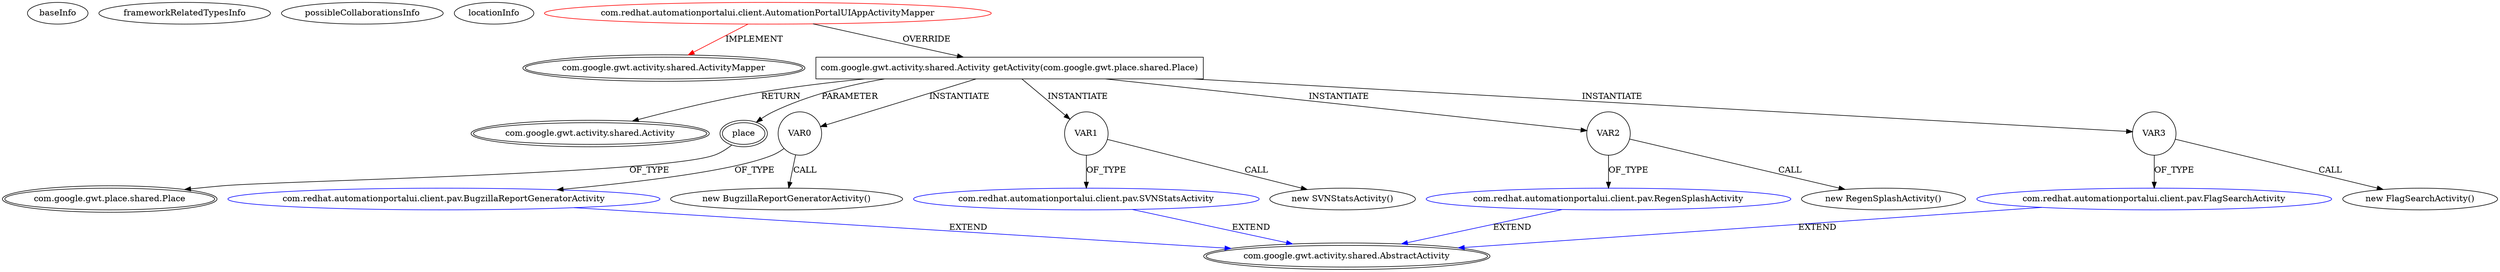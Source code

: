 digraph {
baseInfo[graphId=3711,category="extension_graph",isAnonymous=false,possibleRelation=true]
frameworkRelatedTypesInfo[0="com.google.gwt.activity.shared.ActivityMapper"]
possibleCollaborationsInfo[0="3711~OVERRIDING_METHOD_DECLARATION-INSTANTIATION-~com.google.gwt.activity.shared.ActivityMapper ~com.google.gwt.activity.shared.AbstractActivity ~false~false"]
locationInfo[projectName="mcasperson-Automation-Portal-UI",filePath="/mcasperson-Automation-Portal-UI/Automation-Portal-UI-master/src/com/redhat/automationportalui/client/AutomationPortalUIAppActivityMapper.java",contextSignature="AutomationPortalUIAppActivityMapper",graphId="3711"]
0[label="com.redhat.automationportalui.client.AutomationPortalUIAppActivityMapper",vertexType="ROOT_CLIENT_CLASS_DECLARATION",isFrameworkType=false,color=red]
1[label="com.google.gwt.activity.shared.ActivityMapper",vertexType="FRAMEWORK_INTERFACE_TYPE",isFrameworkType=true,peripheries=2]
2[label="com.google.gwt.activity.shared.Activity getActivity(com.google.gwt.place.shared.Place)",vertexType="OVERRIDING_METHOD_DECLARATION",isFrameworkType=false,shape=box]
3[label="com.google.gwt.activity.shared.Activity",vertexType="FRAMEWORK_INTERFACE_TYPE",isFrameworkType=true,peripheries=2]
4[label="place",vertexType="PARAMETER_DECLARATION",isFrameworkType=true,peripheries=2]
5[label="com.google.gwt.place.shared.Place",vertexType="FRAMEWORK_CLASS_TYPE",isFrameworkType=true,peripheries=2]
7[label="VAR0",vertexType="VARIABLE_EXPRESION",isFrameworkType=false,shape=circle]
8[label="com.redhat.automationportalui.client.pav.BugzillaReportGeneratorActivity",vertexType="REFERENCE_CLIENT_CLASS_DECLARATION",isFrameworkType=false,color=blue]
9[label="com.google.gwt.activity.shared.AbstractActivity",vertexType="FRAMEWORK_CLASS_TYPE",isFrameworkType=true,peripheries=2]
6[label="new BugzillaReportGeneratorActivity()",vertexType="CONSTRUCTOR_CALL",isFrameworkType=false]
11[label="VAR1",vertexType="VARIABLE_EXPRESION",isFrameworkType=false,shape=circle]
12[label="com.redhat.automationportalui.client.pav.SVNStatsActivity",vertexType="REFERENCE_CLIENT_CLASS_DECLARATION",isFrameworkType=false,color=blue]
10[label="new SVNStatsActivity()",vertexType="CONSTRUCTOR_CALL",isFrameworkType=false]
15[label="VAR2",vertexType="VARIABLE_EXPRESION",isFrameworkType=false,shape=circle]
16[label="com.redhat.automationportalui.client.pav.RegenSplashActivity",vertexType="REFERENCE_CLIENT_CLASS_DECLARATION",isFrameworkType=false,color=blue]
14[label="new RegenSplashActivity()",vertexType="CONSTRUCTOR_CALL",isFrameworkType=false]
19[label="VAR3",vertexType="VARIABLE_EXPRESION",isFrameworkType=false,shape=circle]
20[label="com.redhat.automationportalui.client.pav.FlagSearchActivity",vertexType="REFERENCE_CLIENT_CLASS_DECLARATION",isFrameworkType=false,color=blue]
18[label="new FlagSearchActivity()",vertexType="CONSTRUCTOR_CALL",isFrameworkType=false]
0->1[label="IMPLEMENT",color=red]
0->2[label="OVERRIDE"]
2->3[label="RETURN"]
4->5[label="OF_TYPE"]
2->4[label="PARAMETER"]
2->7[label="INSTANTIATE"]
8->9[label="EXTEND",color=blue]
7->8[label="OF_TYPE"]
7->6[label="CALL"]
2->11[label="INSTANTIATE"]
12->9[label="EXTEND",color=blue]
11->12[label="OF_TYPE"]
11->10[label="CALL"]
2->15[label="INSTANTIATE"]
16->9[label="EXTEND",color=blue]
15->16[label="OF_TYPE"]
15->14[label="CALL"]
2->19[label="INSTANTIATE"]
20->9[label="EXTEND",color=blue]
19->20[label="OF_TYPE"]
19->18[label="CALL"]
}
